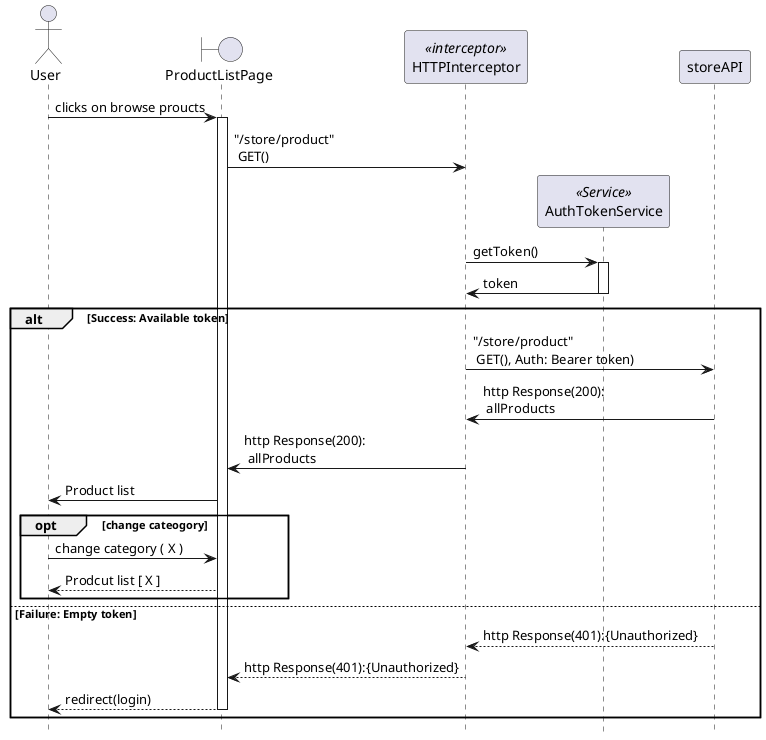 @startuml
hide footbox

actor User
boundary ProductListPage as Store
participant HTTPInterceptor as inter <<interceptor>>
participant AuthTokenService as token <<Service>>
participant storeAPI

User -> Store: clicks on browse proucts
activate Store
Store -> inter: "/store/product"\n GET()
inter -[hidden]> token**
inter -> token: getToken()
activate token
inter <- token: token
deactivate token
alt Success: Available token
  inter -> storeAPI:"/store/product"\n GET(), Auth: Bearer token)
  inter <- storeAPI:http Response(200):\n allProducts
  Store <- inter:http Response(200):\n allProducts
  Store -> User: Product list
  opt change cateogory
  User -> Store: change category ( X )
  User <-- Store: Prodcut list [ X ]
  end
else Failure: Empty token
  inter <-- storeAPI:http Response(401):{Unauthorized}
  Store <-- inter: http Response(401):{Unauthorized}
  User <-- Store: redirect(login)
  deactivate Store
end
@enduml
